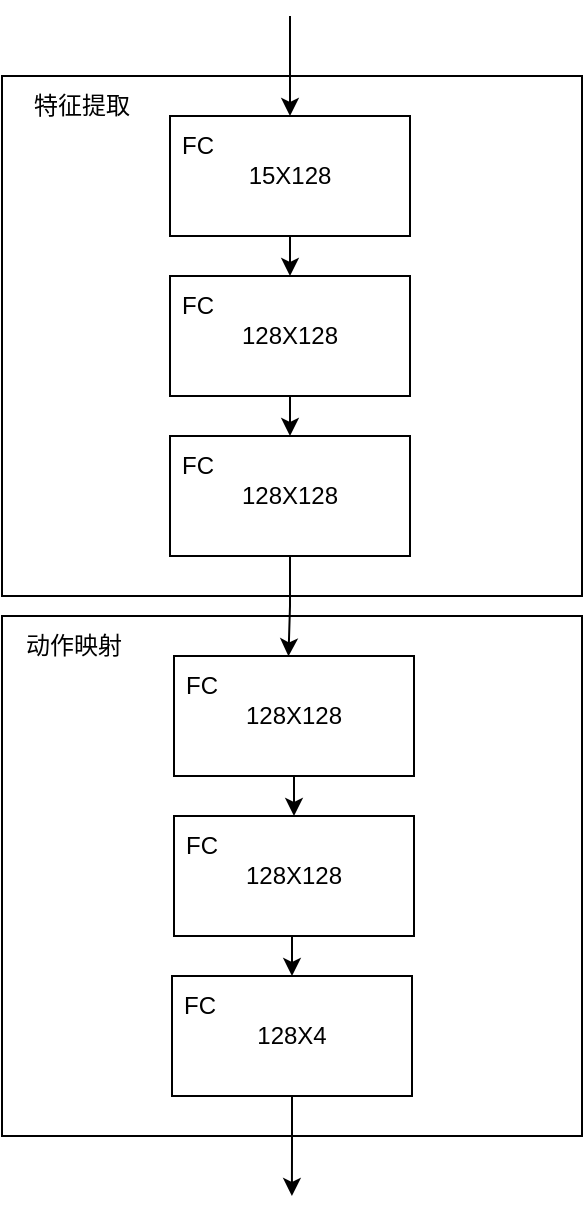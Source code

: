 <mxfile version="24.4.10" type="github">
  <diagram name="第 1 页" id="hI7OAikno4PTatPk-LLO">
    <mxGraphModel dx="2037" dy="1121" grid="1" gridSize="10" guides="1" tooltips="1" connect="1" arrows="1" fold="1" page="1" pageScale="1" pageWidth="827" pageHeight="1169" math="0" shadow="0">
      <root>
        <mxCell id="0" />
        <mxCell id="1" parent="0" />
        <mxCell id="bVKV-M4tIssT16HBIU2L-3" value="" style="rounded=0;whiteSpace=wrap;html=1;" vertex="1" parent="1">
          <mxGeometry x="250" y="390" width="290" height="260" as="geometry" />
        </mxCell>
        <mxCell id="bVKV-M4tIssT16HBIU2L-1" value="" style="rounded=0;whiteSpace=wrap;html=1;" vertex="1" parent="1">
          <mxGeometry x="250" y="120" width="290" height="260" as="geometry" />
        </mxCell>
        <mxCell id="bVKV-M4tIssT16HBIU2L-2" value="特征提取" style="text;html=1;align=center;verticalAlign=middle;whiteSpace=wrap;rounded=0;" vertex="1" parent="1">
          <mxGeometry x="260" y="120" width="60" height="30" as="geometry" />
        </mxCell>
        <mxCell id="bVKV-M4tIssT16HBIU2L-7" value="" style="group" vertex="1" connectable="0" parent="1">
          <mxGeometry x="318" y="140" width="136" height="60" as="geometry" />
        </mxCell>
        <mxCell id="bVKV-M4tIssT16HBIU2L-5" value="15X128" style="rounded=0;whiteSpace=wrap;html=1;align=center;" vertex="1" parent="bVKV-M4tIssT16HBIU2L-7">
          <mxGeometry x="16" width="120" height="60" as="geometry" />
        </mxCell>
        <mxCell id="bVKV-M4tIssT16HBIU2L-6" value="FC" style="text;html=1;align=center;verticalAlign=middle;whiteSpace=wrap;rounded=0;" vertex="1" parent="bVKV-M4tIssT16HBIU2L-7">
          <mxGeometry width="60" height="30" as="geometry" />
        </mxCell>
        <mxCell id="bVKV-M4tIssT16HBIU2L-15" value="" style="group" vertex="1" connectable="0" parent="1">
          <mxGeometry x="318" y="220" width="136" height="60" as="geometry" />
        </mxCell>
        <mxCell id="bVKV-M4tIssT16HBIU2L-16" value="128X128" style="rounded=0;whiteSpace=wrap;html=1;align=center;" vertex="1" parent="bVKV-M4tIssT16HBIU2L-15">
          <mxGeometry x="16" width="120" height="60" as="geometry" />
        </mxCell>
        <mxCell id="bVKV-M4tIssT16HBIU2L-17" value="FC" style="text;html=1;align=center;verticalAlign=middle;whiteSpace=wrap;rounded=0;" vertex="1" parent="bVKV-M4tIssT16HBIU2L-15">
          <mxGeometry width="60" height="30" as="geometry" />
        </mxCell>
        <mxCell id="bVKV-M4tIssT16HBIU2L-18" value="" style="group" vertex="1" connectable="0" parent="1">
          <mxGeometry x="318" y="300" width="136" height="60" as="geometry" />
        </mxCell>
        <mxCell id="bVKV-M4tIssT16HBIU2L-19" value="128X128" style="rounded=0;whiteSpace=wrap;html=1;align=center;" vertex="1" parent="bVKV-M4tIssT16HBIU2L-18">
          <mxGeometry x="16" width="120" height="60" as="geometry" />
        </mxCell>
        <mxCell id="bVKV-M4tIssT16HBIU2L-20" value="FC" style="text;html=1;align=center;verticalAlign=middle;whiteSpace=wrap;rounded=0;" vertex="1" parent="bVKV-M4tIssT16HBIU2L-18">
          <mxGeometry width="60" height="30" as="geometry" />
        </mxCell>
        <mxCell id="bVKV-M4tIssT16HBIU2L-4" value="动作映射" style="text;html=1;align=center;verticalAlign=middle;whiteSpace=wrap;rounded=0;" vertex="1" parent="1">
          <mxGeometry x="256" y="390" width="60" height="30" as="geometry" />
        </mxCell>
        <mxCell id="bVKV-M4tIssT16HBIU2L-24" value="" style="group" vertex="1" connectable="0" parent="1">
          <mxGeometry x="317" y="400" width="144" height="80" as="geometry" />
        </mxCell>
        <mxCell id="bVKV-M4tIssT16HBIU2L-13" value="128X128" style="rounded=0;whiteSpace=wrap;html=1;align=center;" vertex="1" parent="bVKV-M4tIssT16HBIU2L-24">
          <mxGeometry x="19" y="10" width="120" height="60" as="geometry" />
        </mxCell>
        <mxCell id="bVKV-M4tIssT16HBIU2L-14" value="FC" style="text;html=1;align=center;verticalAlign=middle;whiteSpace=wrap;rounded=0;" vertex="1" parent="bVKV-M4tIssT16HBIU2L-24">
          <mxGeometry x="3" y="10" width="60" height="30" as="geometry" />
        </mxCell>
        <mxCell id="bVKV-M4tIssT16HBIU2L-26" value="" style="group" vertex="1" connectable="0" parent="1">
          <mxGeometry x="320" y="490" width="136" height="60" as="geometry" />
        </mxCell>
        <mxCell id="bVKV-M4tIssT16HBIU2L-27" value="128X128" style="rounded=0;whiteSpace=wrap;html=1;align=center;" vertex="1" parent="bVKV-M4tIssT16HBIU2L-26">
          <mxGeometry x="16" width="120" height="60" as="geometry" />
        </mxCell>
        <mxCell id="bVKV-M4tIssT16HBIU2L-28" value="FC" style="text;html=1;align=center;verticalAlign=middle;whiteSpace=wrap;rounded=0;" vertex="1" parent="bVKV-M4tIssT16HBIU2L-26">
          <mxGeometry width="60" height="30" as="geometry" />
        </mxCell>
        <mxCell id="bVKV-M4tIssT16HBIU2L-29" value="" style="group" vertex="1" connectable="0" parent="1">
          <mxGeometry x="319" y="570" width="136" height="60" as="geometry" />
        </mxCell>
        <mxCell id="bVKV-M4tIssT16HBIU2L-38" style="edgeStyle=orthogonalEdgeStyle;rounded=0;orthogonalLoop=1;jettySize=auto;html=1;exitX=0.5;exitY=1;exitDx=0;exitDy=0;" edge="1" parent="bVKV-M4tIssT16HBIU2L-29" source="bVKV-M4tIssT16HBIU2L-30">
          <mxGeometry relative="1" as="geometry">
            <mxPoint x="75.952" y="110" as="targetPoint" />
          </mxGeometry>
        </mxCell>
        <mxCell id="bVKV-M4tIssT16HBIU2L-30" value="128X4" style="rounded=0;whiteSpace=wrap;html=1;align=center;" vertex="1" parent="bVKV-M4tIssT16HBIU2L-29">
          <mxGeometry x="16" width="120" height="60" as="geometry" />
        </mxCell>
        <mxCell id="bVKV-M4tIssT16HBIU2L-31" value="FC" style="text;html=1;align=center;verticalAlign=middle;whiteSpace=wrap;rounded=0;" vertex="1" parent="bVKV-M4tIssT16HBIU2L-29">
          <mxGeometry width="60" height="30" as="geometry" />
        </mxCell>
        <mxCell id="bVKV-M4tIssT16HBIU2L-33" style="edgeStyle=orthogonalEdgeStyle;rounded=0;orthogonalLoop=1;jettySize=auto;html=1;exitX=0.5;exitY=1;exitDx=0;exitDy=0;entryX=0.5;entryY=0;entryDx=0;entryDy=0;" edge="1" parent="1" source="bVKV-M4tIssT16HBIU2L-5" target="bVKV-M4tIssT16HBIU2L-16">
          <mxGeometry relative="1" as="geometry" />
        </mxCell>
        <mxCell id="bVKV-M4tIssT16HBIU2L-34" style="edgeStyle=orthogonalEdgeStyle;rounded=0;orthogonalLoop=1;jettySize=auto;html=1;exitX=0.5;exitY=1;exitDx=0;exitDy=0;entryX=0.5;entryY=0;entryDx=0;entryDy=0;" edge="1" parent="1" source="bVKV-M4tIssT16HBIU2L-16" target="bVKV-M4tIssT16HBIU2L-19">
          <mxGeometry relative="1" as="geometry" />
        </mxCell>
        <mxCell id="bVKV-M4tIssT16HBIU2L-36" style="edgeStyle=orthogonalEdgeStyle;rounded=0;orthogonalLoop=1;jettySize=auto;html=1;exitX=0.5;exitY=1;exitDx=0;exitDy=0;entryX=0.5;entryY=0;entryDx=0;entryDy=0;" edge="1" parent="1" source="bVKV-M4tIssT16HBIU2L-13" target="bVKV-M4tIssT16HBIU2L-27">
          <mxGeometry relative="1" as="geometry" />
        </mxCell>
        <mxCell id="bVKV-M4tIssT16HBIU2L-37" style="edgeStyle=orthogonalEdgeStyle;rounded=0;orthogonalLoop=1;jettySize=auto;html=1;exitX=0.5;exitY=1;exitDx=0;exitDy=0;entryX=0.5;entryY=0;entryDx=0;entryDy=0;" edge="1" parent="1" source="bVKV-M4tIssT16HBIU2L-27" target="bVKV-M4tIssT16HBIU2L-30">
          <mxGeometry relative="1" as="geometry" />
        </mxCell>
        <mxCell id="bVKV-M4tIssT16HBIU2L-40" value="" style="endArrow=classic;html=1;rounded=0;entryX=0.5;entryY=0;entryDx=0;entryDy=0;" edge="1" parent="1" target="bVKV-M4tIssT16HBIU2L-5">
          <mxGeometry width="50" height="50" relative="1" as="geometry">
            <mxPoint x="394" y="90" as="sourcePoint" />
            <mxPoint x="550" y="40" as="targetPoint" />
          </mxGeometry>
        </mxCell>
        <mxCell id="bVKV-M4tIssT16HBIU2L-41" style="edgeStyle=orthogonalEdgeStyle;rounded=0;orthogonalLoop=1;jettySize=auto;html=1;exitX=0.5;exitY=1;exitDx=0;exitDy=0;entryX=0.477;entryY=0.003;entryDx=0;entryDy=0;entryPerimeter=0;" edge="1" parent="1" source="bVKV-M4tIssT16HBIU2L-19" target="bVKV-M4tIssT16HBIU2L-13">
          <mxGeometry relative="1" as="geometry" />
        </mxCell>
      </root>
    </mxGraphModel>
  </diagram>
</mxfile>
